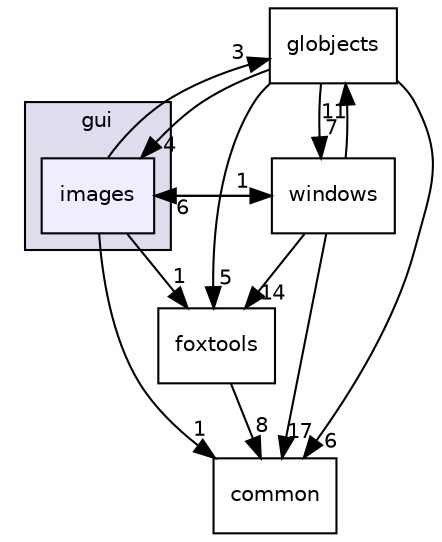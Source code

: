 digraph "images" {
  compound=true
  node [ fontsize="10", fontname="Helvetica"];
  edge [ labelfontsize="10", labelfontname="Helvetica"];
  subgraph clusterdir_89ceeaf6d8b457b200b1d6daeab01179 {
    graph [ bgcolor="#ddddee", pencolor="black", label="gui" fontname="Helvetica", fontsize="10", URL="dir_89ceeaf6d8b457b200b1d6daeab01179.html"]
  dir_2a6c4f31f9261c53d22e1e43a184a4a5 [shape=box, label="images", style="filled", fillcolor="#eeeeff", pencolor="black", URL="dir_2a6c4f31f9261c53d22e1e43a184a4a5.html"];
  }
  dir_bf12584007c722bc233481bc9c6db799 [shape=box label="common" URL="dir_bf12584007c722bc233481bc9c6db799.html"];
  dir_021b96e1c679ce989479062165c7b7f5 [shape=box label="globjects" URL="dir_021b96e1c679ce989479062165c7b7f5.html"];
  dir_99a9ecb2dca038fbc309d130dacdce44 [shape=box label="foxtools" URL="dir_99a9ecb2dca038fbc309d130dacdce44.html"];
  dir_f774af3613f9540b04d04acedc803aed [shape=box label="windows" URL="dir_f774af3613f9540b04d04acedc803aed.html"];
  dir_2a6c4f31f9261c53d22e1e43a184a4a5->dir_bf12584007c722bc233481bc9c6db799 [headlabel="1", labeldistance=1.5 headhref="dir_000021_000002.html"];
  dir_2a6c4f31f9261c53d22e1e43a184a4a5->dir_021b96e1c679ce989479062165c7b7f5 [headlabel="3", labeldistance=1.5 headhref="dir_000021_000026.html"];
  dir_2a6c4f31f9261c53d22e1e43a184a4a5->dir_99a9ecb2dca038fbc309d130dacdce44 [headlabel="1", labeldistance=1.5 headhref="dir_000021_000023.html"];
  dir_2a6c4f31f9261c53d22e1e43a184a4a5->dir_f774af3613f9540b04d04acedc803aed [headlabel="1", labeldistance=1.5 headhref="dir_000021_000028.html"];
  dir_021b96e1c679ce989479062165c7b7f5->dir_bf12584007c722bc233481bc9c6db799 [headlabel="6", labeldistance=1.5 headhref="dir_000026_000002.html"];
  dir_021b96e1c679ce989479062165c7b7f5->dir_2a6c4f31f9261c53d22e1e43a184a4a5 [headlabel="4", labeldistance=1.5 headhref="dir_000026_000021.html"];
  dir_021b96e1c679ce989479062165c7b7f5->dir_99a9ecb2dca038fbc309d130dacdce44 [headlabel="5", labeldistance=1.5 headhref="dir_000026_000023.html"];
  dir_021b96e1c679ce989479062165c7b7f5->dir_f774af3613f9540b04d04acedc803aed [headlabel="7", labeldistance=1.5 headhref="dir_000026_000028.html"];
  dir_99a9ecb2dca038fbc309d130dacdce44->dir_bf12584007c722bc233481bc9c6db799 [headlabel="8", labeldistance=1.5 headhref="dir_000023_000002.html"];
  dir_f774af3613f9540b04d04acedc803aed->dir_bf12584007c722bc233481bc9c6db799 [headlabel="17", labeldistance=1.5 headhref="dir_000028_000002.html"];
  dir_f774af3613f9540b04d04acedc803aed->dir_2a6c4f31f9261c53d22e1e43a184a4a5 [headlabel="6", labeldistance=1.5 headhref="dir_000028_000021.html"];
  dir_f774af3613f9540b04d04acedc803aed->dir_021b96e1c679ce989479062165c7b7f5 [headlabel="11", labeldistance=1.5 headhref="dir_000028_000026.html"];
  dir_f774af3613f9540b04d04acedc803aed->dir_99a9ecb2dca038fbc309d130dacdce44 [headlabel="14", labeldistance=1.5 headhref="dir_000028_000023.html"];
}
